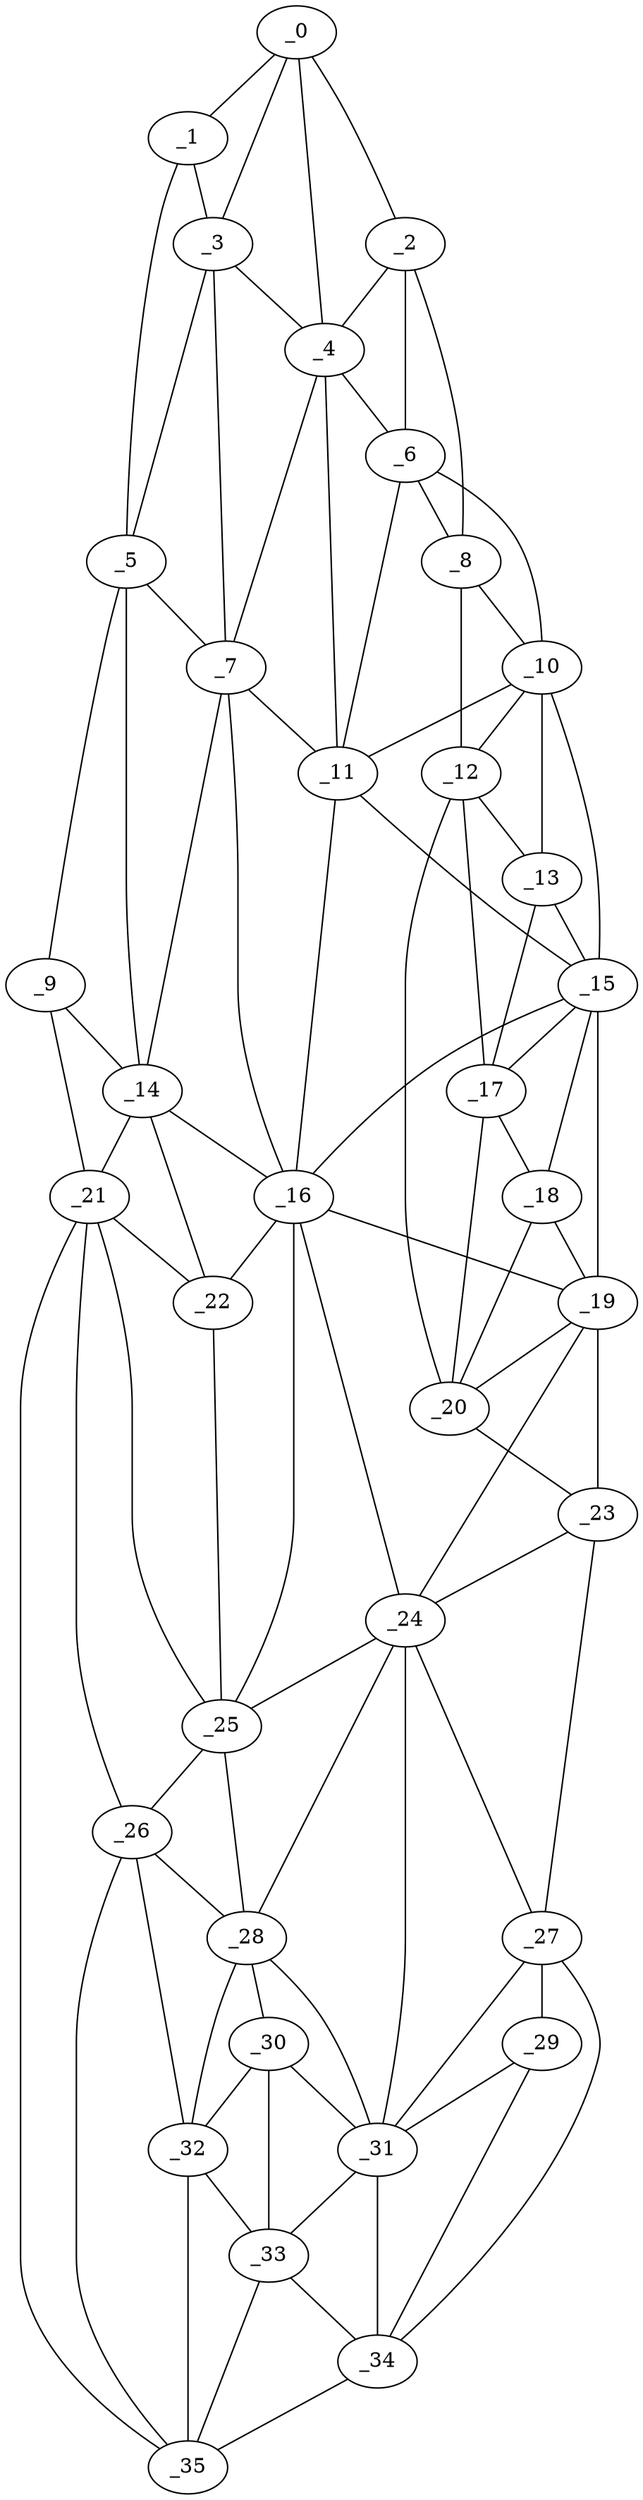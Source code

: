 graph "obj32__60.gxl" {
	_0	 [x=10,
		y=53];
	_1	 [x=11,
		y=39];
	_0 -- _1	 [valence=1];
	_2	 [x=19,
		y=80];
	_0 -- _2	 [valence=1];
	_3	 [x=20,
		y=44];
	_0 -- _3	 [valence=1];
	_4	 [x=21,
		y=65];
	_0 -- _4	 [valence=2];
	_1 -- _3	 [valence=2];
	_5	 [x=23,
		y=21];
	_1 -- _5	 [valence=1];
	_2 -- _4	 [valence=2];
	_6	 [x=29,
		y=81];
	_2 -- _6	 [valence=1];
	_8	 [x=33,
		y=83];
	_2 -- _8	 [valence=1];
	_3 -- _4	 [valence=2];
	_3 -- _5	 [valence=2];
	_7	 [x=31,
		y=44];
	_3 -- _7	 [valence=2];
	_4 -- _6	 [valence=2];
	_4 -- _7	 [valence=2];
	_11	 [x=38,
		y=74];
	_4 -- _11	 [valence=2];
	_5 -- _7	 [valence=2];
	_9	 [x=35,
		y=16];
	_5 -- _9	 [valence=1];
	_14	 [x=46,
		y=37];
	_5 -- _14	 [valence=1];
	_6 -- _8	 [valence=1];
	_10	 [x=37,
		y=79];
	_6 -- _10	 [valence=2];
	_6 -- _11	 [valence=1];
	_7 -- _11	 [valence=2];
	_7 -- _14	 [valence=2];
	_16	 [x=51,
		y=40];
	_7 -- _16	 [valence=2];
	_8 -- _10	 [valence=1];
	_12	 [x=38,
		y=84];
	_8 -- _12	 [valence=1];
	_9 -- _14	 [valence=2];
	_21	 [x=59,
		y=16];
	_9 -- _21	 [valence=1];
	_10 -- _11	 [valence=2];
	_10 -- _12	 [valence=2];
	_13	 [x=43,
		y=84];
	_10 -- _13	 [valence=1];
	_15	 [x=47,
		y=75];
	_10 -- _15	 [valence=2];
	_11 -- _15	 [valence=2];
	_11 -- _16	 [valence=1];
	_12 -- _13	 [valence=2];
	_17	 [x=51,
		y=86];
	_12 -- _17	 [valence=2];
	_20	 [x=58,
		y=88];
	_12 -- _20	 [valence=1];
	_13 -- _15	 [valence=2];
	_13 -- _17	 [valence=1];
	_14 -- _16	 [valence=1];
	_14 -- _21	 [valence=2];
	_22	 [x=64,
		y=28];
	_14 -- _22	 [valence=2];
	_15 -- _16	 [valence=2];
	_15 -- _17	 [valence=2];
	_18	 [x=54,
		y=76];
	_15 -- _18	 [valence=1];
	_19	 [x=58,
		y=72];
	_15 -- _19	 [valence=2];
	_16 -- _19	 [valence=1];
	_16 -- _22	 [valence=2];
	_24	 [x=84,
		y=69];
	_16 -- _24	 [valence=2];
	_25	 [x=91,
		y=40];
	_16 -- _25	 [valence=1];
	_17 -- _18	 [valence=2];
	_17 -- _20	 [valence=2];
	_18 -- _19	 [valence=1];
	_18 -- _20	 [valence=2];
	_19 -- _20	 [valence=2];
	_23	 [x=83,
		y=90];
	_19 -- _23	 [valence=2];
	_19 -- _24	 [valence=2];
	_20 -- _23	 [valence=1];
	_21 -- _22	 [valence=2];
	_21 -- _25	 [valence=2];
	_26	 [x=96,
		y=40];
	_21 -- _26	 [valence=1];
	_35	 [x=125,
		y=38];
	_21 -- _35	 [valence=1];
	_22 -- _25	 [valence=2];
	_23 -- _24	 [valence=1];
	_27	 [x=97,
		y=87];
	_23 -- _27	 [valence=1];
	_24 -- _25	 [valence=2];
	_24 -- _27	 [valence=2];
	_28	 [x=102,
		y=45];
	_24 -- _28	 [valence=1];
	_31	 [x=110,
		y=76];
	_24 -- _31	 [valence=1];
	_25 -- _26	 [valence=1];
	_25 -- _28	 [valence=2];
	_26 -- _28	 [valence=2];
	_32	 [x=114,
		y=41];
	_26 -- _32	 [valence=1];
	_26 -- _35	 [valence=2];
	_29	 [x=106,
		y=84];
	_27 -- _29	 [valence=2];
	_27 -- _31	 [valence=2];
	_34	 [x=122,
		y=81];
	_27 -- _34	 [valence=1];
	_30	 [x=110,
		y=46];
	_28 -- _30	 [valence=2];
	_28 -- _31	 [valence=1];
	_28 -- _32	 [valence=2];
	_29 -- _31	 [valence=1];
	_29 -- _34	 [valence=2];
	_30 -- _31	 [valence=2];
	_30 -- _32	 [valence=1];
	_33	 [x=122,
		y=51];
	_30 -- _33	 [valence=1];
	_31 -- _33	 [valence=2];
	_31 -- _34	 [valence=2];
	_32 -- _33	 [valence=2];
	_32 -- _35	 [valence=1];
	_33 -- _34	 [valence=1];
	_33 -- _35	 [valence=1];
	_34 -- _35	 [valence=1];
}
